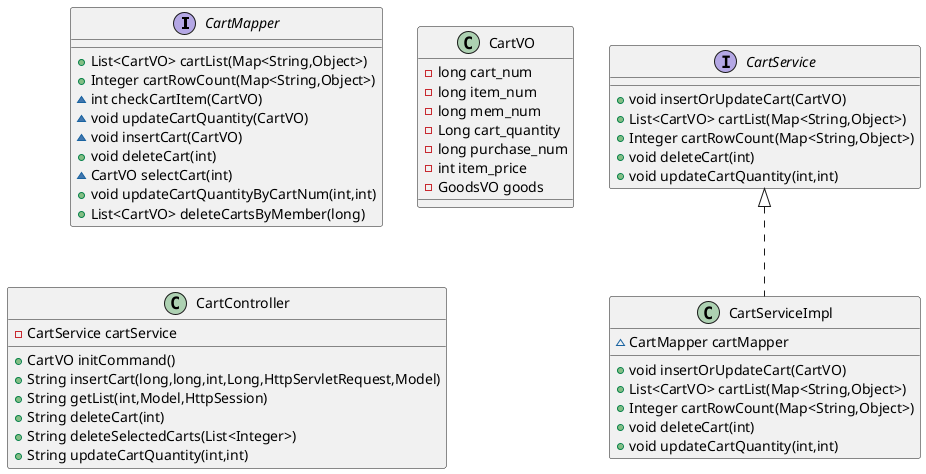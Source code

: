 @startuml
interface CartMapper {
+ List<CartVO> cartList(Map<String,Object>)
+ Integer cartRowCount(Map<String,Object>)
~ int checkCartItem(CartVO)
~ void updateCartQuantity(CartVO)
~ void insertCart(CartVO)
+ void deleteCart(int)
~ CartVO selectCart(int)
+ void updateCartQuantityByCartNum(int,int)
+ List<CartVO> deleteCartsByMember(long)
}

interface CartService {
+ void insertOrUpdateCart(CartVO)
+ List<CartVO> cartList(Map<String,Object>)
+ Integer cartRowCount(Map<String,Object>)
+ void deleteCart(int)
+ void updateCartQuantity(int,int)
}

class CartServiceImpl {
~ CartMapper cartMapper
+ void insertOrUpdateCart(CartVO)
+ List<CartVO> cartList(Map<String,Object>)
+ Integer cartRowCount(Map<String,Object>)
+ void deleteCart(int)
+ void updateCartQuantity(int,int)
}


class CartVO {
- long cart_num
- long item_num
- long mem_num
- Long cart_quantity
- long purchase_num
- int item_price
- GoodsVO goods
}

class CartController {
- CartService cartService
+ CartVO initCommand()
+ String insertCart(long,long,int,Long,HttpServletRequest,Model)
+ String getList(int,Model,HttpSession)
+ String deleteCart(int)
+ String deleteSelectedCarts(List<Integer>)
+ String updateCartQuantity(int,int)
}




CartService <|.. CartServiceImpl
@enduml